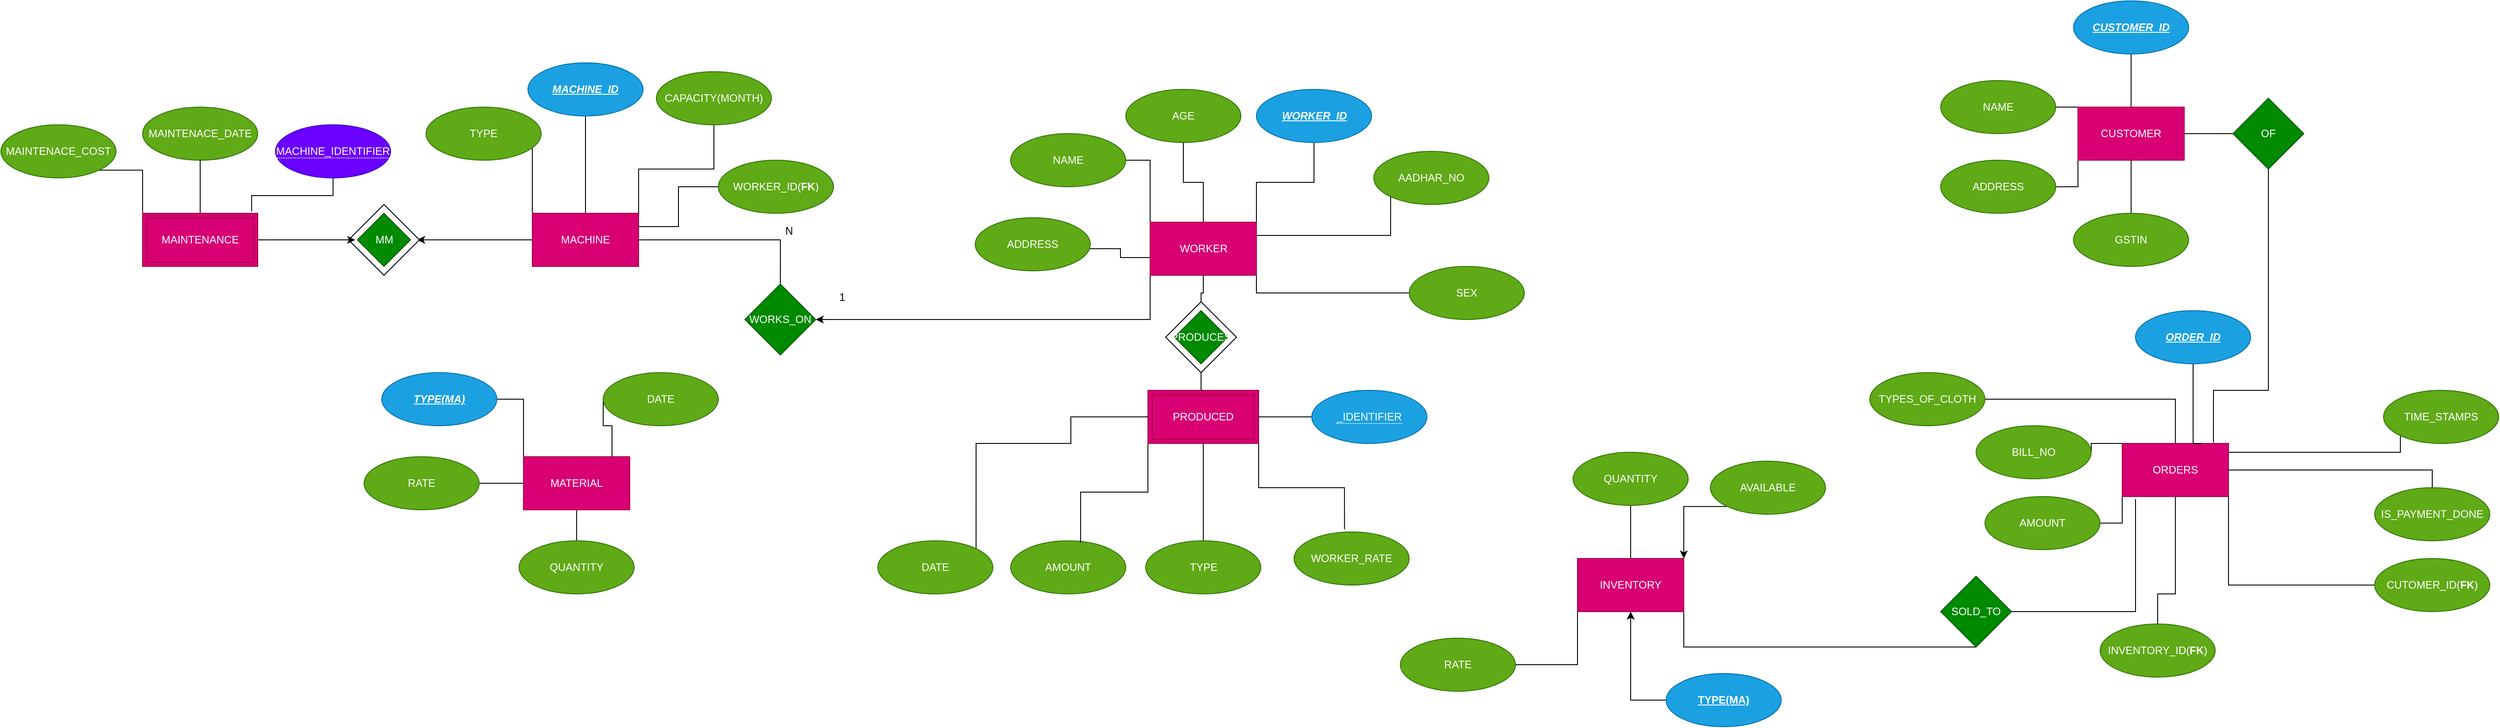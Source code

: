 <mxfile version="23.1.5" type="device">
  <diagram id="R2lEEEUBdFMjLlhIrx00" name="Page-1">
    <mxGraphModel dx="2107" dy="760" grid="1" gridSize="14" guides="1" tooltips="1" connect="1" arrows="1" fold="1" page="1" pageScale="1" pageWidth="850" pageHeight="1100" background="none" math="0" shadow="0" extFonts="Permanent Marker^https://fonts.googleapis.com/css?family=Permanent+Marker">
      <root>
        <mxCell id="0" />
        <mxCell id="1" style="" parent="0" />
        <mxCell id="Y7ZWEB1INYLG-PyM939z-7" style="edgeStyle=orthogonalEdgeStyle;rounded=0;orthogonalLoop=1;jettySize=auto;html=1;exitX=0.5;exitY=0;exitDx=0;exitDy=0;entryX=0.5;entryY=1;entryDx=0;entryDy=0;endArrow=none;endFill=0;" parent="1" source="Y7ZWEB1INYLG-PyM939z-1" target="Y7ZWEB1INYLG-PyM939z-6" edge="1">
          <mxGeometry relative="1" as="geometry" />
        </mxCell>
        <mxCell id="Y7ZWEB1INYLG-PyM939z-9" style="edgeStyle=orthogonalEdgeStyle;rounded=0;orthogonalLoop=1;jettySize=auto;html=1;exitX=0;exitY=0;exitDx=0;exitDy=0;entryX=1;entryY=0.5;entryDx=0;entryDy=0;endArrow=none;endFill=0;" parent="1" source="Y7ZWEB1INYLG-PyM939z-1" target="Y7ZWEB1INYLG-PyM939z-4" edge="1">
          <mxGeometry relative="1" as="geometry">
            <Array as="points">
              <mxPoint x="-10" y="300" />
            </Array>
          </mxGeometry>
        </mxCell>
        <mxCell id="Y7ZWEB1INYLG-PyM939z-47" style="edgeStyle=orthogonalEdgeStyle;rounded=0;orthogonalLoop=1;jettySize=auto;html=1;exitX=1;exitY=0.5;exitDx=0;exitDy=0;endArrow=none;endFill=0;" parent="1" source="Y7ZWEB1INYLG-PyM939z-1" target="Y7ZWEB1INYLG-PyM939z-45" edge="1">
          <mxGeometry relative="1" as="geometry" />
        </mxCell>
        <mxCell id="Wz1U45sYQNW28HSaY4N3-1" style="edgeStyle=orthogonalEdgeStyle;rounded=0;orthogonalLoop=1;jettySize=auto;html=1;exitX=1;exitY=0;exitDx=0;exitDy=0;endArrow=none;endFill=0;entryX=0.5;entryY=1;entryDx=0;entryDy=0;" parent="1" source="Y7ZWEB1INYLG-PyM939z-1" edge="1" target="Wz1U45sYQNW28HSaY4N3-53">
          <mxGeometry relative="1" as="geometry">
            <mxPoint x="195" y="220" as="targetPoint" />
          </mxGeometry>
        </mxCell>
        <mxCell id="B7Drr9eoU8R_PgHaGshv-6" style="edgeStyle=orthogonalEdgeStyle;rounded=0;orthogonalLoop=1;jettySize=auto;html=1;exitX=0;exitY=0.5;exitDx=0;exitDy=0;" edge="1" parent="1" source="Y7ZWEB1INYLG-PyM939z-1">
          <mxGeometry relative="1" as="geometry">
            <mxPoint x="-140" y="420" as="targetPoint" />
          </mxGeometry>
        </mxCell>
        <mxCell id="Y7ZWEB1INYLG-PyM939z-1" value="&lt;font face=&quot;Helvetica&quot;&gt;MACHINE&lt;/font&gt;" style="rounded=0;whiteSpace=wrap;html=1;fillColor=#d80073;strokeColor=#A50040;fontColor=#ffffff;" parent="1" vertex="1">
          <mxGeometry x="-10" y="390" width="120" height="60" as="geometry" />
        </mxCell>
        <mxCell id="Y7ZWEB1INYLG-PyM939z-2" value="MAINTENACE_DATE" style="ellipse;whiteSpace=wrap;html=1;fillColor=#60a917;strokeColor=#2D7600;fontColor=#ffffff;" parent="1" vertex="1">
          <mxGeometry x="-450" y="270" width="130" height="60" as="geometry" />
        </mxCell>
        <mxCell id="Y7ZWEB1INYLG-PyM939z-4" value="TYPE" style="ellipse;whiteSpace=wrap;html=1;fillColor=#60a917;strokeColor=#2D7600;fontColor=#ffffff;" parent="1" vertex="1">
          <mxGeometry x="-130" y="270" width="130" height="60" as="geometry" />
        </mxCell>
        <mxCell id="Y7ZWEB1INYLG-PyM939z-6" value="&lt;u&gt;&lt;i&gt;&lt;b&gt;MACHINE_ID&lt;/b&gt;&lt;/i&gt;&lt;/u&gt;" style="ellipse;whiteSpace=wrap;html=1;fillColor=#1ba1e2;strokeColor=#006EAF;fontColor=#ffffff;" parent="1" vertex="1">
          <mxGeometry x="-15" y="220" width="130" height="60" as="geometry" />
        </mxCell>
        <mxCell id="Y7ZWEB1INYLG-PyM939z-11" style="edgeStyle=orthogonalEdgeStyle;rounded=0;orthogonalLoop=1;jettySize=auto;html=1;exitX=0.5;exitY=0;exitDx=0;exitDy=0;entryX=0.5;entryY=1;entryDx=0;entryDy=0;endArrow=none;endFill=0;" parent="1" source="Y7ZWEB1INYLG-PyM939z-15" target="Y7ZWEB1INYLG-PyM939z-19" edge="1">
          <mxGeometry relative="1" as="geometry" />
        </mxCell>
        <mxCell id="Y7ZWEB1INYLG-PyM939z-13" style="edgeStyle=orthogonalEdgeStyle;rounded=0;orthogonalLoop=1;jettySize=auto;html=1;exitX=0;exitY=0;exitDx=0;exitDy=0;entryX=1;entryY=0.5;entryDx=0;entryDy=0;endArrow=none;endFill=0;" parent="1" source="Y7ZWEB1INYLG-PyM939z-15" target="Y7ZWEB1INYLG-PyM939z-17" edge="1">
          <mxGeometry relative="1" as="geometry" />
        </mxCell>
        <mxCell id="Y7ZWEB1INYLG-PyM939z-21" style="edgeStyle=orthogonalEdgeStyle;rounded=0;orthogonalLoop=1;jettySize=auto;html=1;endArrow=none;endFill=0;" parent="1" source="Y7ZWEB1INYLG-PyM939z-15" target="Y7ZWEB1INYLG-PyM939z-20" edge="1">
          <mxGeometry relative="1" as="geometry" />
        </mxCell>
        <mxCell id="Y7ZWEB1INYLG-PyM939z-22" style="edgeStyle=orthogonalEdgeStyle;rounded=0;orthogonalLoop=1;jettySize=auto;html=1;exitX=0;exitY=1;exitDx=0;exitDy=0;endArrow=none;endFill=0;" parent="1" source="Y7ZWEB1INYLG-PyM939z-15" target="Y7ZWEB1INYLG-PyM939z-16" edge="1">
          <mxGeometry relative="1" as="geometry" />
        </mxCell>
        <mxCell id="Y7ZWEB1INYLG-PyM939z-15" value="&lt;font face=&quot;Helvetica&quot;&gt;CUSTOMER&lt;/font&gt;" style="rounded=0;whiteSpace=wrap;html=1;fillColor=#d80073;strokeColor=#A50040;fontColor=#ffffff;" parent="1" vertex="1">
          <mxGeometry x="1735" y="270" width="120" height="60" as="geometry" />
        </mxCell>
        <mxCell id="Y7ZWEB1INYLG-PyM939z-16" value="ADDRESS" style="ellipse;whiteSpace=wrap;html=1;fillColor=#60a917;strokeColor=#2D7600;fontColor=#ffffff;" parent="1" vertex="1">
          <mxGeometry x="1580" y="330" width="130" height="60" as="geometry" />
        </mxCell>
        <mxCell id="Y7ZWEB1INYLG-PyM939z-17" value="NAME" style="ellipse;whiteSpace=wrap;html=1;fillColor=#60a917;strokeColor=#2D7600;fontColor=#ffffff;" parent="1" vertex="1">
          <mxGeometry x="1580" y="240" width="130" height="60" as="geometry" />
        </mxCell>
        <mxCell id="Y7ZWEB1INYLG-PyM939z-19" value="&lt;u&gt;&lt;i&gt;&lt;b&gt;CUSTOMER_ID&lt;/b&gt;&lt;/i&gt;&lt;/u&gt;" style="ellipse;whiteSpace=wrap;html=1;fillColor=#1ba1e2;strokeColor=#006EAF;fontColor=#ffffff;" parent="1" vertex="1">
          <mxGeometry x="1730" y="150" width="130" height="60" as="geometry" />
        </mxCell>
        <mxCell id="Y7ZWEB1INYLG-PyM939z-20" value="GSTIN" style="ellipse;whiteSpace=wrap;html=1;fillColor=#60a917;strokeColor=#2D7600;fontColor=#ffffff;" parent="1" vertex="1">
          <mxGeometry x="1730" y="390" width="130" height="60" as="geometry" />
        </mxCell>
        <mxCell id="Y7ZWEB1INYLG-PyM939z-24" style="edgeStyle=orthogonalEdgeStyle;rounded=0;orthogonalLoop=1;jettySize=auto;html=1;exitX=0;exitY=0;exitDx=0;exitDy=0;entryX=1;entryY=0.5;entryDx=0;entryDy=0;endArrow=none;endFill=0;" parent="1" source="Y7ZWEB1INYLG-PyM939z-27" target="Y7ZWEB1INYLG-PyM939z-29" edge="1">
          <mxGeometry relative="1" as="geometry" />
        </mxCell>
        <mxCell id="Y7ZWEB1INYLG-PyM939z-25" style="edgeStyle=orthogonalEdgeStyle;rounded=0;orthogonalLoop=1;jettySize=auto;html=1;endArrow=none;endFill=0;" parent="1" source="Y7ZWEB1INYLG-PyM939z-27" target="Y7ZWEB1INYLG-PyM939z-31" edge="1">
          <mxGeometry relative="1" as="geometry">
            <Array as="points">
              <mxPoint x="1845" y="600" />
              <mxPoint x="1605" y="600" />
            </Array>
          </mxGeometry>
        </mxCell>
        <mxCell id="Y7ZWEB1INYLG-PyM939z-26" style="edgeStyle=orthogonalEdgeStyle;rounded=0;orthogonalLoop=1;jettySize=auto;html=1;exitX=0;exitY=1;exitDx=0;exitDy=0;endArrow=none;endFill=0;" parent="1" source="Y7ZWEB1INYLG-PyM939z-27" target="Y7ZWEB1INYLG-PyM939z-28" edge="1">
          <mxGeometry relative="1" as="geometry" />
        </mxCell>
        <mxCell id="Y7ZWEB1INYLG-PyM939z-33" style="edgeStyle=orthogonalEdgeStyle;rounded=0;orthogonalLoop=1;jettySize=auto;html=1;exitX=1;exitY=0.5;exitDx=0;exitDy=0;entryX=0.5;entryY=0;entryDx=0;entryDy=0;endArrow=none;endFill=0;" parent="1" source="Y7ZWEB1INYLG-PyM939z-27" target="Y7ZWEB1INYLG-PyM939z-32" edge="1">
          <mxGeometry relative="1" as="geometry" />
        </mxCell>
        <mxCell id="Y7ZWEB1INYLG-PyM939z-35" style="edgeStyle=orthogonalEdgeStyle;rounded=0;orthogonalLoop=1;jettySize=auto;html=1;exitX=1;exitY=0;exitDx=0;exitDy=0;entryX=0;entryY=1;entryDx=0;entryDy=0;endArrow=none;endFill=0;" parent="1" source="Y7ZWEB1INYLG-PyM939z-27" target="Y7ZWEB1INYLG-PyM939z-34" edge="1">
          <mxGeometry relative="1" as="geometry">
            <Array as="points">
              <mxPoint x="1905" y="660" />
              <mxPoint x="2099" y="660" />
            </Array>
          </mxGeometry>
        </mxCell>
        <mxCell id="Wz1U45sYQNW28HSaY4N3-18" style="edgeStyle=orthogonalEdgeStyle;rounded=0;orthogonalLoop=1;jettySize=auto;html=1;entryX=0.5;entryY=0;entryDx=0;entryDy=0;endArrow=none;endFill=0;" parent="1" source="Y7ZWEB1INYLG-PyM939z-27" target="Wz1U45sYQNW28HSaY4N3-17" edge="1">
          <mxGeometry relative="1" as="geometry">
            <Array as="points">
              <mxPoint x="1845" y="820" />
            </Array>
          </mxGeometry>
        </mxCell>
        <mxCell id="Wz1U45sYQNW28HSaY4N3-27" style="edgeStyle=orthogonalEdgeStyle;rounded=0;orthogonalLoop=1;jettySize=auto;html=1;exitX=1;exitY=1;exitDx=0;exitDy=0;endArrow=none;endFill=0;" parent="1" source="Y7ZWEB1INYLG-PyM939z-27" target="Wz1U45sYQNW28HSaY4N3-26" edge="1">
          <mxGeometry relative="1" as="geometry">
            <Array as="points">
              <mxPoint x="1905" y="810" />
              <mxPoint x="1990" y="810" />
            </Array>
          </mxGeometry>
        </mxCell>
        <mxCell id="Y7ZWEB1INYLG-PyM939z-27" value="&lt;font face=&quot;Helvetica&quot;&gt;ORDERS&lt;/font&gt;" style="rounded=0;whiteSpace=wrap;html=1;fillColor=#d80073;strokeColor=#A50040;fontColor=#ffffff;" parent="1" vertex="1">
          <mxGeometry x="1785" y="650" width="120" height="60" as="geometry" />
        </mxCell>
        <mxCell id="Y7ZWEB1INYLG-PyM939z-28" value="AMOUNT" style="ellipse;whiteSpace=wrap;html=1;fillColor=#60a917;strokeColor=#2D7600;fontColor=#ffffff;" parent="1" vertex="1">
          <mxGeometry x="1630" y="710" width="130" height="60" as="geometry" />
        </mxCell>
        <mxCell id="Y7ZWEB1INYLG-PyM939z-29" value="BILL_NO" style="ellipse;whiteSpace=wrap;html=1;fillColor=#60a917;strokeColor=#2D7600;fontColor=#ffffff;" parent="1" vertex="1">
          <mxGeometry x="1620" y="630" width="130" height="60" as="geometry" />
        </mxCell>
        <mxCell id="Y7ZWEB1INYLG-PyM939z-56" style="edgeStyle=orthogonalEdgeStyle;rounded=0;orthogonalLoop=1;jettySize=auto;html=1;exitX=0.5;exitY=1;exitDx=0;exitDy=0;entryX=0.75;entryY=0;entryDx=0;entryDy=0;endArrow=none;endFill=0;" parent="1" source="Y7ZWEB1INYLG-PyM939z-30" target="Y7ZWEB1INYLG-PyM939z-27" edge="1">
          <mxGeometry relative="1" as="geometry">
            <Array as="points">
              <mxPoint x="1865" y="500" />
              <mxPoint x="1865" y="650" />
            </Array>
          </mxGeometry>
        </mxCell>
        <mxCell id="Y7ZWEB1INYLG-PyM939z-30" value="&lt;u&gt;&lt;i&gt;&lt;b&gt;ORDER_ID&lt;/b&gt;&lt;/i&gt;&lt;/u&gt;" style="ellipse;whiteSpace=wrap;html=1;fillColor=#1ba1e2;strokeColor=#006EAF;fontColor=#ffffff;" parent="1" vertex="1">
          <mxGeometry x="1800" y="500" width="130" height="60" as="geometry" />
        </mxCell>
        <mxCell id="Y7ZWEB1INYLG-PyM939z-31" value="TYPES_OF_CLOTH" style="ellipse;whiteSpace=wrap;html=1;fillColor=#60a917;strokeColor=#2D7600;fontColor=#ffffff;" parent="1" vertex="1">
          <mxGeometry x="1500" y="570" width="130" height="60" as="geometry" />
        </mxCell>
        <mxCell id="Y7ZWEB1INYLG-PyM939z-32" value="IS_PAYMENT_DONE" style="ellipse;whiteSpace=wrap;html=1;fillColor=#60a917;strokeColor=#2D7600;fontColor=#ffffff;" parent="1" vertex="1">
          <mxGeometry x="2070" y="700" width="130" height="60" as="geometry" />
        </mxCell>
        <mxCell id="Y7ZWEB1INYLG-PyM939z-34" value="TIME_STAMPS" style="ellipse;whiteSpace=wrap;html=1;fillColor=#60a917;strokeColor=#2D7600;fontColor=#ffffff;" parent="1" vertex="1">
          <mxGeometry x="2080" y="590" width="130" height="60" as="geometry" />
        </mxCell>
        <mxCell id="Y7ZWEB1INYLG-PyM939z-36" style="edgeStyle=orthogonalEdgeStyle;rounded=0;orthogonalLoop=1;jettySize=auto;html=1;exitX=1;exitY=0;exitDx=0;exitDy=0;entryX=0.5;entryY=1;entryDx=0;entryDy=0;endArrow=none;endFill=0;" parent="1" source="Y7ZWEB1INYLG-PyM939z-40" target="Y7ZWEB1INYLG-PyM939z-43" edge="1">
          <mxGeometry relative="1" as="geometry" />
        </mxCell>
        <mxCell id="Y7ZWEB1INYLG-PyM939z-37" style="edgeStyle=orthogonalEdgeStyle;rounded=0;orthogonalLoop=1;jettySize=auto;html=1;exitX=0;exitY=0;exitDx=0;exitDy=0;entryX=1;entryY=0.5;entryDx=0;entryDy=0;endArrow=none;endFill=0;" parent="1" source="Y7ZWEB1INYLG-PyM939z-40" target="Y7ZWEB1INYLG-PyM939z-42" edge="1">
          <mxGeometry relative="1" as="geometry" />
        </mxCell>
        <mxCell id="Y7ZWEB1INYLG-PyM939z-39" style="edgeStyle=orthogonalEdgeStyle;rounded=0;orthogonalLoop=1;jettySize=auto;html=1;exitX=0;exitY=0.5;exitDx=0;exitDy=0;endArrow=none;endFill=0;" parent="1" source="Y7ZWEB1INYLG-PyM939z-40" target="Y7ZWEB1INYLG-PyM939z-41" edge="1">
          <mxGeometry relative="1" as="geometry">
            <Array as="points">
              <mxPoint x="687" y="440" />
              <mxPoint x="654" y="440" />
              <mxPoint x="654" y="430" />
            </Array>
          </mxGeometry>
        </mxCell>
        <mxCell id="Y7ZWEB1INYLG-PyM939z-55" style="edgeStyle=orthogonalEdgeStyle;rounded=0;orthogonalLoop=1;jettySize=auto;html=1;exitX=1;exitY=1;exitDx=0;exitDy=0;endArrow=none;endFill=0;" parent="1" source="Y7ZWEB1INYLG-PyM939z-40" target="Y7ZWEB1INYLG-PyM939z-54" edge="1">
          <mxGeometry relative="1" as="geometry" />
        </mxCell>
        <mxCell id="Y7ZWEB1INYLG-PyM939z-58" style="edgeStyle=orthogonalEdgeStyle;rounded=0;orthogonalLoop=1;jettySize=auto;html=1;exitX=0.5;exitY=0;exitDx=0;exitDy=0;entryX=0.5;entryY=1;entryDx=0;entryDy=0;endArrow=none;endFill=0;" parent="1" source="Y7ZWEB1INYLG-PyM939z-40" target="Y7ZWEB1INYLG-PyM939z-57" edge="1">
          <mxGeometry relative="1" as="geometry" />
        </mxCell>
        <mxCell id="Wz1U45sYQNW28HSaY4N3-39" style="edgeStyle=orthogonalEdgeStyle;rounded=0;orthogonalLoop=1;jettySize=auto;html=1;exitX=0.5;exitY=1;exitDx=0;exitDy=0;entryX=0.5;entryY=0;entryDx=0;entryDy=0;endArrow=none;endFill=0;" parent="1" source="Y7ZWEB1INYLG-PyM939z-40" target="Wz1U45sYQNW28HSaY4N3-38" edge="1">
          <mxGeometry relative="1" as="geometry" />
        </mxCell>
        <mxCell id="B7Drr9eoU8R_PgHaGshv-8" style="edgeStyle=orthogonalEdgeStyle;rounded=0;orthogonalLoop=1;jettySize=auto;html=1;exitX=1;exitY=0.25;exitDx=0;exitDy=0;entryX=0;entryY=1;entryDx=0;entryDy=0;endArrow=none;endFill=0;" edge="1" parent="1" source="Y7ZWEB1INYLG-PyM939z-40" target="Y7ZWEB1INYLG-PyM939z-44">
          <mxGeometry relative="1" as="geometry" />
        </mxCell>
        <mxCell id="B7Drr9eoU8R_PgHaGshv-9" style="edgeStyle=orthogonalEdgeStyle;rounded=0;orthogonalLoop=1;jettySize=auto;html=1;exitX=0;exitY=1;exitDx=0;exitDy=0;entryX=1;entryY=0.5;entryDx=0;entryDy=0;" edge="1" parent="1" source="Y7ZWEB1INYLG-PyM939z-40" target="Y7ZWEB1INYLG-PyM939z-45">
          <mxGeometry relative="1" as="geometry" />
        </mxCell>
        <mxCell id="Y7ZWEB1INYLG-PyM939z-40" value="&lt;font face=&quot;Helvetica&quot;&gt;WORKER&lt;/font&gt;" style="rounded=0;whiteSpace=wrap;html=1;fillColor=#d80073;strokeColor=#A50040;fontColor=#ffffff;" parent="1" vertex="1">
          <mxGeometry x="687.5" y="400" width="120" height="60" as="geometry" />
        </mxCell>
        <mxCell id="Y7ZWEB1INYLG-PyM939z-41" value="ADDRESS" style="ellipse;whiteSpace=wrap;html=1;fillColor=#60a917;strokeColor=#2D7600;fontColor=#ffffff;" parent="1" vertex="1">
          <mxGeometry x="490" y="395" width="130" height="60" as="geometry" />
        </mxCell>
        <mxCell id="Y7ZWEB1INYLG-PyM939z-42" value="NAME" style="ellipse;whiteSpace=wrap;html=1;fillColor=#60a917;strokeColor=#2D7600;fontColor=#ffffff;" parent="1" vertex="1">
          <mxGeometry x="530" y="300" width="130" height="60" as="geometry" />
        </mxCell>
        <mxCell id="Y7ZWEB1INYLG-PyM939z-43" value="&lt;u&gt;&lt;i&gt;&lt;b&gt;WORKER_ID&lt;/b&gt;&lt;/i&gt;&lt;/u&gt;" style="ellipse;whiteSpace=wrap;html=1;fillColor=#1ba1e2;strokeColor=#006EAF;fontColor=#ffffff;" parent="1" vertex="1">
          <mxGeometry x="807.5" y="250" width="130" height="60" as="geometry" />
        </mxCell>
        <mxCell id="Y7ZWEB1INYLG-PyM939z-44" value="AADHAR_NO" style="ellipse;whiteSpace=wrap;html=1;fillColor=#60a917;strokeColor=#2D7600;fontColor=#ffffff;" parent="1" vertex="1">
          <mxGeometry x="940" y="320" width="130" height="60" as="geometry" />
        </mxCell>
        <mxCell id="Y7ZWEB1INYLG-PyM939z-45" value="WORKS_ON" style="rhombus;whiteSpace=wrap;html=1;fillColor=#008a00;strokeColor=#005700;fontColor=#ffffff;" parent="1" vertex="1">
          <mxGeometry x="230" y="470" width="80" height="80" as="geometry" />
        </mxCell>
        <mxCell id="Y7ZWEB1INYLG-PyM939z-49" value="N" style="text;html=1;align=center;verticalAlign=middle;whiteSpace=wrap;rounded=0;" parent="1" vertex="1">
          <mxGeometry x="250" y="395" width="60" height="30" as="geometry" />
        </mxCell>
        <mxCell id="Y7ZWEB1INYLG-PyM939z-54" value="SEX" style="ellipse;whiteSpace=wrap;html=1;fillColor=#60a917;strokeColor=#2D7600;fontColor=#ffffff;" parent="1" vertex="1">
          <mxGeometry x="980" y="450" width="130" height="60" as="geometry" />
        </mxCell>
        <mxCell id="Y7ZWEB1INYLG-PyM939z-57" value="AGE" style="ellipse;whiteSpace=wrap;html=1;fillColor=#60a917;strokeColor=#2D7600;fontColor=#ffffff;" parent="1" vertex="1">
          <mxGeometry x="660" y="250" width="130" height="60" as="geometry" />
        </mxCell>
        <mxCell id="Y7ZWEB1INYLG-PyM939z-60" style="edgeStyle=orthogonalEdgeStyle;rounded=0;orthogonalLoop=1;jettySize=auto;html=1;exitX=0;exitY=0;exitDx=0;exitDy=0;entryX=1;entryY=0.5;entryDx=0;entryDy=0;endArrow=none;endFill=0;" parent="1" source="Y7ZWEB1INYLG-PyM939z-63" target="Y7ZWEB1INYLG-PyM939z-65" edge="1">
          <mxGeometry relative="1" as="geometry" />
        </mxCell>
        <mxCell id="Y7ZWEB1INYLG-PyM939z-61" style="edgeStyle=orthogonalEdgeStyle;rounded=0;orthogonalLoop=1;jettySize=auto;html=1;endArrow=none;endFill=0;" parent="1" source="Y7ZWEB1INYLG-PyM939z-63" target="Y7ZWEB1INYLG-PyM939z-67" edge="1">
          <mxGeometry relative="1" as="geometry" />
        </mxCell>
        <mxCell id="Y7ZWEB1INYLG-PyM939z-62" style="edgeStyle=orthogonalEdgeStyle;rounded=0;orthogonalLoop=1;jettySize=auto;html=1;exitX=0;exitY=0.5;exitDx=0;exitDy=0;endArrow=none;endFill=0;" parent="1" source="Y7ZWEB1INYLG-PyM939z-63" target="Y7ZWEB1INYLG-PyM939z-64" edge="1">
          <mxGeometry relative="1" as="geometry" />
        </mxCell>
        <mxCell id="Wz1U45sYQNW28HSaY4N3-54" style="edgeStyle=orthogonalEdgeStyle;rounded=0;orthogonalLoop=1;jettySize=auto;html=1;exitX=0.75;exitY=0;exitDx=0;exitDy=0;entryX=0;entryY=0.5;entryDx=0;entryDy=0;endArrow=none;endFill=0;" parent="1" source="Y7ZWEB1INYLG-PyM939z-63" target="Wz1U45sYQNW28HSaY4N3-55" edge="1">
          <mxGeometry relative="1" as="geometry">
            <mxPoint x="135" y="655" as="targetPoint" />
            <Array as="points">
              <mxPoint x="80" y="665" />
              <mxPoint x="80" y="630" />
              <mxPoint x="70" y="630" />
            </Array>
          </mxGeometry>
        </mxCell>
        <mxCell id="Y7ZWEB1INYLG-PyM939z-63" value="MATERIAL" style="rounded=0;whiteSpace=wrap;html=1;fillColor=#d80073;strokeColor=#A50040;fontColor=#ffffff;" parent="1" vertex="1">
          <mxGeometry x="-20" y="665" width="120" height="60" as="geometry" />
        </mxCell>
        <mxCell id="Y7ZWEB1INYLG-PyM939z-64" value="RATE" style="ellipse;whiteSpace=wrap;html=1;fillColor=#60a917;strokeColor=#2D7600;fontColor=#ffffff;" parent="1" vertex="1">
          <mxGeometry x="-200" y="665" width="130" height="60" as="geometry" />
        </mxCell>
        <mxCell id="Y7ZWEB1INYLG-PyM939z-65" value="&lt;u&gt;&lt;b&gt;&lt;i&gt;TYPE(MA)&lt;/i&gt;&lt;/b&gt;&lt;/u&gt;" style="ellipse;whiteSpace=wrap;html=1;fillColor=#1ba1e2;strokeColor=#006EAF;fontColor=#ffffff;" parent="1" vertex="1">
          <mxGeometry x="-180" y="570" width="130" height="60" as="geometry" />
        </mxCell>
        <mxCell id="Y7ZWEB1INYLG-PyM939z-67" value="QUANTITY" style="ellipse;whiteSpace=wrap;html=1;fillColor=#60a917;strokeColor=#2D7600;fontColor=#ffffff;" parent="1" vertex="1">
          <mxGeometry x="-25" y="760" width="130" height="60" as="geometry" />
        </mxCell>
        <mxCell id="Y7ZWEB1INYLG-PyM939z-70" style="edgeStyle=orthogonalEdgeStyle;rounded=0;orthogonalLoop=1;jettySize=auto;html=1;endArrow=none;endFill=0;" parent="1" source="Y7ZWEB1INYLG-PyM939z-72" target="Y7ZWEB1INYLG-PyM939z-76" edge="1">
          <mxGeometry relative="1" as="geometry" />
        </mxCell>
        <mxCell id="Y7ZWEB1INYLG-PyM939z-71" style="edgeStyle=orthogonalEdgeStyle;rounded=0;orthogonalLoop=1;jettySize=auto;html=1;exitX=0;exitY=1;exitDx=0;exitDy=0;endArrow=none;endFill=0;" parent="1" source="Y7ZWEB1INYLG-PyM939z-72" target="Y7ZWEB1INYLG-PyM939z-73" edge="1">
          <mxGeometry relative="1" as="geometry">
            <Array as="points">
              <mxPoint x="1170" y="900" />
            </Array>
          </mxGeometry>
        </mxCell>
        <mxCell id="Wz1U45sYQNW28HSaY4N3-21" style="edgeStyle=orthogonalEdgeStyle;rounded=0;orthogonalLoop=1;jettySize=auto;html=1;exitX=1;exitY=1;exitDx=0;exitDy=0;entryX=0.5;entryY=1;entryDx=0;entryDy=0;endArrow=none;endFill=0;" parent="1" source="Y7ZWEB1INYLG-PyM939z-72" target="Wz1U45sYQNW28HSaY4N3-19" edge="1">
          <mxGeometry relative="1" as="geometry">
            <Array as="points">
              <mxPoint x="1290" y="880" />
            </Array>
          </mxGeometry>
        </mxCell>
        <mxCell id="Y7ZWEB1INYLG-PyM939z-72" value="&lt;font face=&quot;Helvetica&quot;&gt;INVENTORY&lt;/font&gt;" style="rounded=0;whiteSpace=wrap;html=1;fillColor=#d80073;strokeColor=#A50040;fontColor=#ffffff;" parent="1" vertex="1">
          <mxGeometry x="1170" y="780" width="120" height="60" as="geometry" />
        </mxCell>
        <mxCell id="Y7ZWEB1INYLG-PyM939z-73" value="RATE" style="ellipse;whiteSpace=wrap;html=1;fillColor=#60a917;strokeColor=#2D7600;fontColor=#ffffff;" parent="1" vertex="1">
          <mxGeometry x="970" y="870" width="130" height="60" as="geometry" />
        </mxCell>
        <mxCell id="B7Drr9eoU8R_PgHaGshv-11" style="edgeStyle=orthogonalEdgeStyle;rounded=0;orthogonalLoop=1;jettySize=auto;html=1;exitX=0;exitY=0.5;exitDx=0;exitDy=0;entryX=0.5;entryY=1;entryDx=0;entryDy=0;" edge="1" parent="1" source="Y7ZWEB1INYLG-PyM939z-74" target="Y7ZWEB1INYLG-PyM939z-72">
          <mxGeometry relative="1" as="geometry" />
        </mxCell>
        <mxCell id="Y7ZWEB1INYLG-PyM939z-74" value="&lt;b&gt;&lt;u&gt;TYPE(MA)&lt;/u&gt;&lt;/b&gt;" style="ellipse;whiteSpace=wrap;html=1;fillColor=#1ba1e2;strokeColor=#006EAF;fontColor=#ffffff;" parent="1" vertex="1">
          <mxGeometry x="1270" y="910" width="130" height="60" as="geometry" />
        </mxCell>
        <mxCell id="Y7ZWEB1INYLG-PyM939z-76" value="QUANTITY" style="ellipse;whiteSpace=wrap;html=1;fillColor=#60a917;strokeColor=#2D7600;fontColor=#ffffff;" parent="1" vertex="1">
          <mxGeometry x="1165" y="660" width="130" height="60" as="geometry" />
        </mxCell>
        <mxCell id="B7Drr9eoU8R_PgHaGshv-1" style="edgeStyle=orthogonalEdgeStyle;rounded=0;orthogonalLoop=1;jettySize=auto;html=1;exitX=1;exitY=1;exitDx=0;exitDy=0;entryX=0;entryY=0;entryDx=0;entryDy=0;endArrow=none;endFill=0;" edge="1" parent="1" source="Y7ZWEB1INYLG-PyM939z-77" target="Y7ZWEB1INYLG-PyM939z-81">
          <mxGeometry relative="1" as="geometry" />
        </mxCell>
        <mxCell id="Y7ZWEB1INYLG-PyM939z-77" value="MAINTENACE_COST" style="ellipse;whiteSpace=wrap;html=1;fillColor=#60a917;strokeColor=#2D7600;fontColor=#ffffff;" parent="1" vertex="1">
          <mxGeometry x="-610" y="290" width="130" height="60" as="geometry" />
        </mxCell>
        <mxCell id="Y7ZWEB1INYLG-PyM939z-86" value="" style="group" parent="1" vertex="1" connectable="0">
          <mxGeometry x="-217.5" y="380" width="105" height="80" as="geometry" />
        </mxCell>
        <mxCell id="Y7ZWEB1INYLG-PyM939z-83" value="" style="rhombus;whiteSpace=wrap;html=1;" parent="Y7ZWEB1INYLG-PyM939z-86" vertex="1">
          <mxGeometry width="80" height="80" as="geometry" />
        </mxCell>
        <mxCell id="Y7ZWEB1INYLG-PyM939z-84" value="MM" style="rhombus;whiteSpace=wrap;html=1;fillColor=#008a00;strokeColor=#005700;fontColor=#ffffff;" parent="Y7ZWEB1INYLG-PyM939z-86" vertex="1">
          <mxGeometry x="10" y="10" width="60" height="60" as="geometry" />
        </mxCell>
        <mxCell id="Y7ZWEB1INYLG-PyM939z-90" style="edgeStyle=orthogonalEdgeStyle;rounded=0;orthogonalLoop=1;jettySize=auto;html=1;exitX=0.5;exitY=0;exitDx=0;exitDy=0;endArrow=none;endFill=0;entryX=0.5;entryY=1;entryDx=0;entryDy=0;" parent="1" source="Y7ZWEB1INYLG-PyM939z-81" target="Y7ZWEB1INYLG-PyM939z-2" edge="1">
          <mxGeometry relative="1" as="geometry">
            <mxPoint x="-385" y="350" as="targetPoint" />
            <Array as="points">
              <mxPoint x="-385" y="335" />
              <mxPoint x="-385" y="335" />
            </Array>
          </mxGeometry>
        </mxCell>
        <mxCell id="Wz1U45sYQNW28HSaY4N3-4" style="edgeStyle=orthogonalEdgeStyle;rounded=0;orthogonalLoop=1;jettySize=auto;html=1;entryX=1;entryY=0.25;entryDx=0;entryDy=0;endArrow=none;endFill=0;" parent="1" source="Wz1U45sYQNW28HSaY4N3-3" target="Y7ZWEB1INYLG-PyM939z-1" edge="1">
          <mxGeometry relative="1" as="geometry" />
        </mxCell>
        <mxCell id="Wz1U45sYQNW28HSaY4N3-3" value="WORKER_ID(&lt;b&gt;FK&lt;/b&gt;)" style="ellipse;whiteSpace=wrap;html=1;fillColor=#60a917;strokeColor=#2D7600;fontColor=#ffffff;" parent="1" vertex="1">
          <mxGeometry x="200" y="330" width="130" height="60" as="geometry" />
        </mxCell>
        <mxCell id="Wz1U45sYQNW28HSaY4N3-8" value="&lt;span style=&quot;border-bottom: 1px dotted&quot;&gt;MACHINE_IDENTIFIER&lt;/span&gt;" style="ellipse;whiteSpace=wrap;html=1;align=center;fillColor=#6a00ff;strokeColor=#3700CC;fontColor=#ffffff;" parent="1" vertex="1">
          <mxGeometry x="-300" y="290" width="130" height="60" as="geometry" />
        </mxCell>
        <mxCell id="Wz1U45sYQNW28HSaY4N3-17" value="INVENTORY_ID(&lt;b style=&quot;border-color: var(--border-color);&quot;&gt;FK&lt;/b&gt;)" style="ellipse;whiteSpace=wrap;html=1;fillColor=#60a917;strokeColor=#2D7600;fontColor=#ffffff;" parent="1" vertex="1">
          <mxGeometry x="1760" y="854" width="130" height="60" as="geometry" />
        </mxCell>
        <mxCell id="Wz1U45sYQNW28HSaY4N3-19" value="SOLD_TO" style="rhombus;whiteSpace=wrap;html=1;fillColor=#008a00;strokeColor=#005700;fontColor=#ffffff;" parent="1" vertex="1">
          <mxGeometry x="1580" y="800" width="80" height="80" as="geometry" />
        </mxCell>
        <mxCell id="Wz1U45sYQNW28HSaY4N3-20" style="edgeStyle=orthogonalEdgeStyle;rounded=0;orthogonalLoop=1;jettySize=auto;html=1;entryX=0.125;entryY=1.05;entryDx=0;entryDy=0;entryPerimeter=0;endArrow=none;endFill=0;exitX=1;exitY=0.5;exitDx=0;exitDy=0;" parent="1" source="Wz1U45sYQNW28HSaY4N3-19" target="Y7ZWEB1INYLG-PyM939z-27" edge="1">
          <mxGeometry relative="1" as="geometry">
            <Array as="points">
              <mxPoint x="1800" y="840" />
            </Array>
          </mxGeometry>
        </mxCell>
        <mxCell id="Wz1U45sYQNW28HSaY4N3-24" style="edgeStyle=orthogonalEdgeStyle;rounded=0;orthogonalLoop=1;jettySize=auto;html=1;exitX=0;exitY=0.5;exitDx=0;exitDy=0;entryX=1;entryY=0.5;entryDx=0;entryDy=0;endArrow=none;endFill=0;" parent="1" source="Wz1U45sYQNW28HSaY4N3-22" target="Y7ZWEB1INYLG-PyM939z-15" edge="1">
          <mxGeometry relative="1" as="geometry" />
        </mxCell>
        <mxCell id="Wz1U45sYQNW28HSaY4N3-22" value="OF" style="rhombus;whiteSpace=wrap;html=1;fillColor=#008a00;strokeColor=#005700;fontColor=#ffffff;" parent="1" vertex="1">
          <mxGeometry x="1910" y="260" width="80" height="80" as="geometry" />
        </mxCell>
        <mxCell id="Wz1U45sYQNW28HSaY4N3-23" style="edgeStyle=orthogonalEdgeStyle;rounded=0;orthogonalLoop=1;jettySize=auto;html=1;exitX=0.5;exitY=1;exitDx=0;exitDy=0;entryX=0.858;entryY=-0.017;entryDx=0;entryDy=0;entryPerimeter=0;endArrow=none;endFill=0;" parent="1" source="Wz1U45sYQNW28HSaY4N3-22" target="Y7ZWEB1INYLG-PyM939z-27" edge="1">
          <mxGeometry relative="1" as="geometry">
            <Array as="points">
              <mxPoint x="1950" y="590" />
              <mxPoint x="1888" y="590" />
            </Array>
          </mxGeometry>
        </mxCell>
        <mxCell id="Wz1U45sYQNW28HSaY4N3-26" value="CUTOMER_ID(&lt;b style=&quot;border-color: var(--border-color);&quot;&gt;FK&lt;/b&gt;)" style="ellipse;whiteSpace=wrap;html=1;fillColor=#60a917;strokeColor=#2D7600;fontColor=#ffffff;" parent="1" vertex="1">
          <mxGeometry x="2070" y="780" width="130" height="60" as="geometry" />
        </mxCell>
        <mxCell id="Wz1U45sYQNW28HSaY4N3-42" style="edgeStyle=orthogonalEdgeStyle;rounded=0;orthogonalLoop=1;jettySize=auto;html=1;endArrow=none;endFill=0;" parent="1" source="Wz1U45sYQNW28HSaY4N3-30" target="Wz1U45sYQNW28HSaY4N3-33" edge="1">
          <mxGeometry relative="1" as="geometry" />
        </mxCell>
        <mxCell id="Wz1U45sYQNW28HSaY4N3-30" value="PRODUCED" style="shape=ext;margin=3;double=1;whiteSpace=wrap;html=1;align=center;fillColor=#d80073;strokeColor=#A50040;fontColor=#ffffff;" parent="1" vertex="1">
          <mxGeometry x="685" y="590" width="125" height="60" as="geometry" />
        </mxCell>
        <mxCell id="Wz1U45sYQNW28HSaY4N3-32" value="AMOUNT" style="ellipse;whiteSpace=wrap;html=1;fillColor=#60a917;strokeColor=#2D7600;fontColor=#ffffff;" parent="1" vertex="1">
          <mxGeometry x="530" y="760" width="130" height="60" as="geometry" />
        </mxCell>
        <mxCell id="Wz1U45sYQNW28HSaY4N3-33" value="TYPE" style="ellipse;whiteSpace=wrap;html=1;fillColor=#60a917;strokeColor=#2D7600;fontColor=#ffffff;" parent="1" vertex="1">
          <mxGeometry x="682.5" y="760" width="130" height="60" as="geometry" />
        </mxCell>
        <mxCell id="Wz1U45sYQNW28HSaY4N3-34" value="WORKER_RATE" style="ellipse;whiteSpace=wrap;html=1;fillColor=#60a917;strokeColor=#2D7600;fontColor=#ffffff;" parent="1" vertex="1">
          <mxGeometry x="850" y="750" width="130" height="60" as="geometry" />
        </mxCell>
        <mxCell id="Wz1U45sYQNW28HSaY4N3-36" value="" style="group" parent="1" vertex="1" connectable="0">
          <mxGeometry x="705" y="490" width="80" height="80" as="geometry" />
        </mxCell>
        <mxCell id="Wz1U45sYQNW28HSaY4N3-37" value="" style="rhombus;whiteSpace=wrap;html=1;" parent="Wz1U45sYQNW28HSaY4N3-36" vertex="1">
          <mxGeometry width="80" height="80" as="geometry" />
        </mxCell>
        <mxCell id="Wz1U45sYQNW28HSaY4N3-38" value="PRODUCES" style="rhombus;whiteSpace=wrap;html=1;fillColor=#008a00;strokeColor=#005700;fontColor=#ffffff;" parent="Wz1U45sYQNW28HSaY4N3-36" vertex="1">
          <mxGeometry x="10" y="10" width="60" height="60" as="geometry" />
        </mxCell>
        <mxCell id="Wz1U45sYQNW28HSaY4N3-40" style="edgeStyle=orthogonalEdgeStyle;rounded=0;orthogonalLoop=1;jettySize=auto;html=1;exitX=0.5;exitY=1;exitDx=0;exitDy=0;endArrow=none;endFill=0;" parent="1" source="Wz1U45sYQNW28HSaY4N3-37" target="Wz1U45sYQNW28HSaY4N3-30" edge="1">
          <mxGeometry relative="1" as="geometry" />
        </mxCell>
        <mxCell id="Wz1U45sYQNW28HSaY4N3-41" style="edgeStyle=orthogonalEdgeStyle;rounded=0;orthogonalLoop=1;jettySize=auto;html=1;exitX=1;exitY=1;exitDx=0;exitDy=0;entryX=0.438;entryY=-0.05;entryDx=0;entryDy=0;entryPerimeter=0;endArrow=none;endFill=0;" parent="1" source="Wz1U45sYQNW28HSaY4N3-30" target="Wz1U45sYQNW28HSaY4N3-34" edge="1">
          <mxGeometry relative="1" as="geometry" />
        </mxCell>
        <mxCell id="Wz1U45sYQNW28HSaY4N3-43" style="edgeStyle=orthogonalEdgeStyle;rounded=0;orthogonalLoop=1;jettySize=auto;html=1;exitX=0;exitY=1;exitDx=0;exitDy=0;entryX=0.608;entryY=0.033;entryDx=0;entryDy=0;entryPerimeter=0;endArrow=none;endFill=0;" parent="1" source="Wz1U45sYQNW28HSaY4N3-30" target="Wz1U45sYQNW28HSaY4N3-32" edge="1">
          <mxGeometry relative="1" as="geometry" />
        </mxCell>
        <mxCell id="Wz1U45sYQNW28HSaY4N3-45" style="edgeStyle=orthogonalEdgeStyle;rounded=0;orthogonalLoop=1;jettySize=auto;html=1;entryX=1;entryY=0.5;entryDx=0;entryDy=0;endArrow=none;endFill=0;" parent="1" source="Wz1U45sYQNW28HSaY4N3-44" target="Wz1U45sYQNW28HSaY4N3-30" edge="1">
          <mxGeometry relative="1" as="geometry" />
        </mxCell>
        <mxCell id="Wz1U45sYQNW28HSaY4N3-44" value="&lt;span style=&quot;border-bottom: 1px dotted&quot;&gt;_IDENTIFIER&lt;/span&gt;" style="ellipse;whiteSpace=wrap;html=1;align=center;fillColor=#1ba1e2;strokeColor=#006EAF;fontColor=#ffffff;" parent="1" vertex="1">
          <mxGeometry x="870" y="590" width="130" height="60" as="geometry" />
        </mxCell>
        <mxCell id="Wz1U45sYQNW28HSaY4N3-47" style="edgeStyle=orthogonalEdgeStyle;rounded=0;orthogonalLoop=1;jettySize=auto;html=1;exitX=1;exitY=0;exitDx=0;exitDy=0;entryX=0;entryY=0.5;entryDx=0;entryDy=0;endArrow=none;endFill=0;" parent="1" source="Wz1U45sYQNW28HSaY4N3-46" target="Wz1U45sYQNW28HSaY4N3-30" edge="1">
          <mxGeometry relative="1" as="geometry">
            <Array as="points">
              <mxPoint x="491" y="650" />
              <mxPoint x="598" y="650" />
              <mxPoint x="598" y="620" />
            </Array>
          </mxGeometry>
        </mxCell>
        <mxCell id="Wz1U45sYQNW28HSaY4N3-46" value="DATE" style="ellipse;whiteSpace=wrap;html=1;fillColor=#60a917;strokeColor=#2D7600;fontColor=#ffffff;" parent="1" vertex="1">
          <mxGeometry x="380" y="760" width="130" height="60" as="geometry" />
        </mxCell>
        <mxCell id="Wz1U45sYQNW28HSaY4N3-53" value="CAPACITY(MONTH)" style="ellipse;whiteSpace=wrap;html=1;fillColor=#60a917;strokeColor=#2D7600;fontColor=#ffffff;" parent="1" vertex="1">
          <mxGeometry x="130" y="230" width="130" height="60" as="geometry" />
        </mxCell>
        <mxCell id="Wz1U45sYQNW28HSaY4N3-55" value="DATE" style="ellipse;whiteSpace=wrap;html=1;fillColor=#60a917;strokeColor=#2D7600;fontColor=#ffffff;" parent="1" vertex="1">
          <mxGeometry x="70" y="570" width="130" height="60" as="geometry" />
        </mxCell>
        <mxCell id="B7Drr9eoU8R_PgHaGshv-3" style="edgeStyle=orthogonalEdgeStyle;rounded=0;orthogonalLoop=1;jettySize=auto;html=1;exitX=0.5;exitY=1;exitDx=0;exitDy=0;entryX=0.947;entryY=-0.035;entryDx=0;entryDy=0;entryPerimeter=0;endArrow=none;endFill=0;" edge="1" parent="1" source="Wz1U45sYQNW28HSaY4N3-8" target="Y7ZWEB1INYLG-PyM939z-81">
          <mxGeometry relative="1" as="geometry" />
        </mxCell>
        <mxCell id="B7Drr9eoU8R_PgHaGshv-5" style="edgeStyle=orthogonalEdgeStyle;rounded=0;orthogonalLoop=1;jettySize=auto;html=1;exitX=1;exitY=0.5;exitDx=0;exitDy=0;" edge="1" parent="1" source="Y7ZWEB1INYLG-PyM939z-81">
          <mxGeometry relative="1" as="geometry">
            <mxPoint x="-210" y="420" as="targetPoint" />
          </mxGeometry>
        </mxCell>
        <mxCell id="Y7ZWEB1INYLG-PyM939z-81" value="MAINTENANCE" style="shape=ext;margin=3;double=1;whiteSpace=wrap;html=1;align=center;fillColor=#d80073;strokeColor=#A50040;fontColor=#ffffff;" parent="1" vertex="1">
          <mxGeometry x="-450" y="390" width="130" height="60" as="geometry" />
        </mxCell>
        <mxCell id="B7Drr9eoU8R_PgHaGshv-10" value="1" style="text;html=1;align=center;verticalAlign=middle;whiteSpace=wrap;rounded=0;" vertex="1" parent="1">
          <mxGeometry x="310" y="470" width="60" height="30" as="geometry" />
        </mxCell>
        <mxCell id="B7Drr9eoU8R_PgHaGshv-13" style="edgeStyle=orthogonalEdgeStyle;rounded=0;orthogonalLoop=1;jettySize=auto;html=1;exitX=0;exitY=1;exitDx=0;exitDy=0;entryX=1;entryY=0;entryDx=0;entryDy=0;" edge="1" parent="1" source="B7Drr9eoU8R_PgHaGshv-12" target="Y7ZWEB1INYLG-PyM939z-72">
          <mxGeometry relative="1" as="geometry" />
        </mxCell>
        <mxCell id="B7Drr9eoU8R_PgHaGshv-12" value="AVAILABLE" style="ellipse;whiteSpace=wrap;html=1;fillColor=#60a917;strokeColor=#2D7600;fontColor=#ffffff;" vertex="1" parent="1">
          <mxGeometry x="1320" y="670" width="130" height="60" as="geometry" />
        </mxCell>
      </root>
    </mxGraphModel>
  </diagram>
</mxfile>

